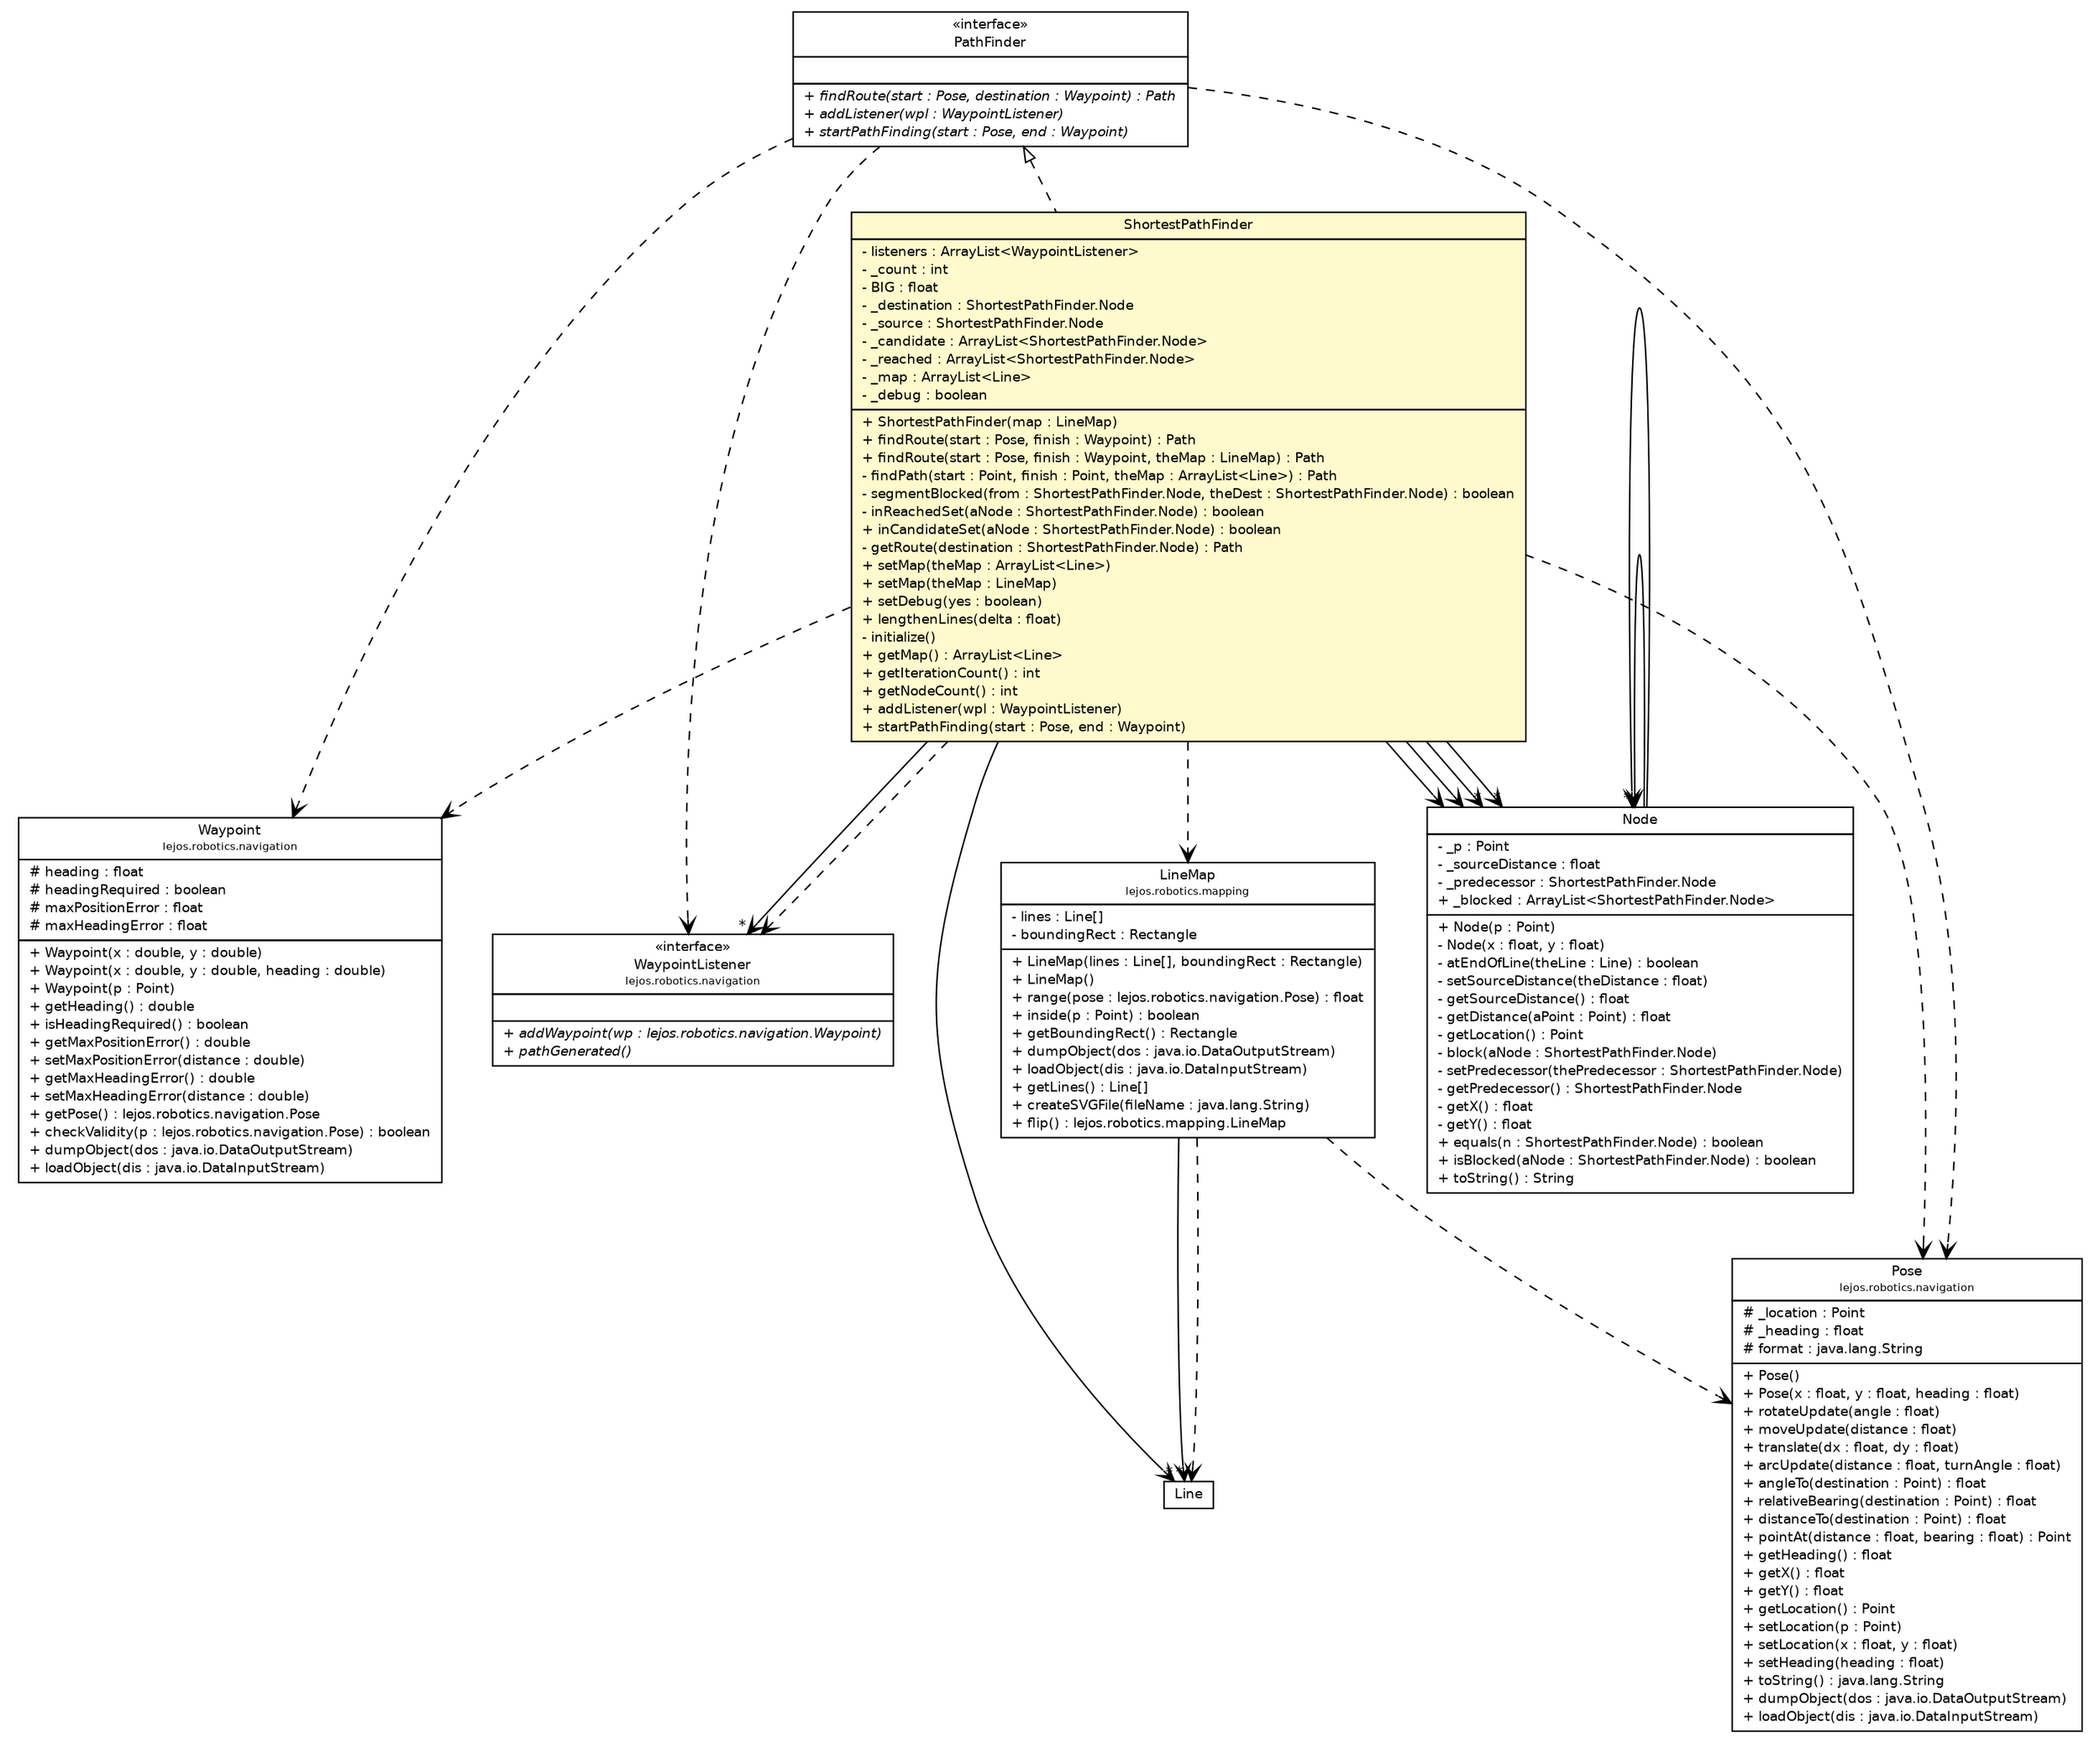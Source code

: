 #!/usr/local/bin/dot
#
# Class diagram 
# Generated by UMLGraph version R5_6-24-gf6e263 (http://www.umlgraph.org/)
#

digraph G {
	edge [fontname="Helvetica",fontsize=10,labelfontname="Helvetica",labelfontsize=10];
	node [fontname="Helvetica",fontsize=10,shape=plaintext];
	nodesep=0.25;
	ranksep=0.5;
	// lejos.robotics.mapping.LineMap
	c3807 [label=<<table title="lejos.robotics.mapping.LineMap" border="0" cellborder="1" cellspacing="0" cellpadding="2" port="p" href="../mapping/LineMap.html">
		<tr><td><table border="0" cellspacing="0" cellpadding="1">
<tr><td align="center" balign="center"> LineMap </td></tr>
<tr><td align="center" balign="center"><font point-size="7.0"> lejos.robotics.mapping </font></td></tr>
		</table></td></tr>
		<tr><td><table border="0" cellspacing="0" cellpadding="1">
<tr><td align="left" balign="left"> - lines : Line[] </td></tr>
<tr><td align="left" balign="left"> - boundingRect : Rectangle </td></tr>
		</table></td></tr>
		<tr><td><table border="0" cellspacing="0" cellpadding="1">
<tr><td align="left" balign="left"> + LineMap(lines : Line[], boundingRect : Rectangle) </td></tr>
<tr><td align="left" balign="left"> + LineMap() </td></tr>
<tr><td align="left" balign="left"> + range(pose : lejos.robotics.navigation.Pose) : float </td></tr>
<tr><td align="left" balign="left"> + inside(p : Point) : boolean </td></tr>
<tr><td align="left" balign="left"> + getBoundingRect() : Rectangle </td></tr>
<tr><td align="left" balign="left"> + dumpObject(dos : java.io.DataOutputStream) </td></tr>
<tr><td align="left" balign="left"> + loadObject(dis : java.io.DataInputStream) </td></tr>
<tr><td align="left" balign="left"> + getLines() : Line[] </td></tr>
<tr><td align="left" balign="left"> + createSVGFile(fileName : java.lang.String) </td></tr>
<tr><td align="left" balign="left"> + flip() : lejos.robotics.mapping.LineMap </td></tr>
		</table></td></tr>
		</table>>, URL="../mapping/LineMap.html", fontname="Helvetica", fontcolor="black", fontsize=9.0];
	// lejos.robotics.navigation.Pose
	c3829 [label=<<table title="lejos.robotics.navigation.Pose" border="0" cellborder="1" cellspacing="0" cellpadding="2" port="p" href="../navigation/Pose.html">
		<tr><td><table border="0" cellspacing="0" cellpadding="1">
<tr><td align="center" balign="center"> Pose </td></tr>
<tr><td align="center" balign="center"><font point-size="7.0"> lejos.robotics.navigation </font></td></tr>
		</table></td></tr>
		<tr><td><table border="0" cellspacing="0" cellpadding="1">
<tr><td align="left" balign="left"> # _location : Point </td></tr>
<tr><td align="left" balign="left"> # _heading : float </td></tr>
<tr><td align="left" balign="left"> # format : java.lang.String </td></tr>
		</table></td></tr>
		<tr><td><table border="0" cellspacing="0" cellpadding="1">
<tr><td align="left" balign="left"> + Pose() </td></tr>
<tr><td align="left" balign="left"> + Pose(x : float, y : float, heading : float) </td></tr>
<tr><td align="left" balign="left"> + rotateUpdate(angle : float) </td></tr>
<tr><td align="left" balign="left"> + moveUpdate(distance : float) </td></tr>
<tr><td align="left" balign="left"> + translate(dx : float, dy : float) </td></tr>
<tr><td align="left" balign="left"> + arcUpdate(distance : float, turnAngle : float) </td></tr>
<tr><td align="left" balign="left"> + angleTo(destination : Point) : float </td></tr>
<tr><td align="left" balign="left"> + relativeBearing(destination : Point) : float </td></tr>
<tr><td align="left" balign="left"> + distanceTo(destination : Point) : float </td></tr>
<tr><td align="left" balign="left"> + pointAt(distance : float, bearing : float) : Point </td></tr>
<tr><td align="left" balign="left"> + getHeading() : float </td></tr>
<tr><td align="left" balign="left"> + getX() : float </td></tr>
<tr><td align="left" balign="left"> + getY() : float </td></tr>
<tr><td align="left" balign="left"> + getLocation() : Point </td></tr>
<tr><td align="left" balign="left"> + setLocation(p : Point) </td></tr>
<tr><td align="left" balign="left"> + setLocation(x : float, y : float) </td></tr>
<tr><td align="left" balign="left"> + setHeading(heading : float) </td></tr>
<tr><td align="left" balign="left"> + toString() : java.lang.String </td></tr>
<tr><td align="left" balign="left"> + dumpObject(dos : java.io.DataOutputStream) </td></tr>
<tr><td align="left" balign="left"> + loadObject(dis : java.io.DataInputStream) </td></tr>
		</table></td></tr>
		</table>>, URL="../navigation/Pose.html", fontname="Helvetica", fontcolor="black", fontsize=9.0];
	// lejos.robotics.navigation.Waypoint
	c3831 [label=<<table title="lejos.robotics.navigation.Waypoint" border="0" cellborder="1" cellspacing="0" cellpadding="2" port="p" href="../navigation/Waypoint.html">
		<tr><td><table border="0" cellspacing="0" cellpadding="1">
<tr><td align="center" balign="center"> Waypoint </td></tr>
<tr><td align="center" balign="center"><font point-size="7.0"> lejos.robotics.navigation </font></td></tr>
		</table></td></tr>
		<tr><td><table border="0" cellspacing="0" cellpadding="1">
<tr><td align="left" balign="left"> # heading : float </td></tr>
<tr><td align="left" balign="left"> # headingRequired : boolean </td></tr>
<tr><td align="left" balign="left"> # maxPositionError : float </td></tr>
<tr><td align="left" balign="left"> # maxHeadingError : float </td></tr>
		</table></td></tr>
		<tr><td><table border="0" cellspacing="0" cellpadding="1">
<tr><td align="left" balign="left"> + Waypoint(x : double, y : double) </td></tr>
<tr><td align="left" balign="left"> + Waypoint(x : double, y : double, heading : double) </td></tr>
<tr><td align="left" balign="left"> + Waypoint(p : Point) </td></tr>
<tr><td align="left" balign="left"> + getHeading() : double </td></tr>
<tr><td align="left" balign="left"> + isHeadingRequired() : boolean </td></tr>
<tr><td align="left" balign="left"> + getMaxPositionError() : double </td></tr>
<tr><td align="left" balign="left"> + setMaxPositionError(distance : double) </td></tr>
<tr><td align="left" balign="left"> + getMaxHeadingError() : double </td></tr>
<tr><td align="left" balign="left"> + setMaxHeadingError(distance : double) </td></tr>
<tr><td align="left" balign="left"> + getPose() : lejos.robotics.navigation.Pose </td></tr>
<tr><td align="left" balign="left"> + checkValidity(p : lejos.robotics.navigation.Pose) : boolean </td></tr>
<tr><td align="left" balign="left"> + dumpObject(dos : java.io.DataOutputStream) </td></tr>
<tr><td align="left" balign="left"> + loadObject(dis : java.io.DataInputStream) </td></tr>
		</table></td></tr>
		</table>>, URL="../navigation/Waypoint.html", fontname="Helvetica", fontcolor="black", fontsize=9.0];
	// lejos.robotics.navigation.WaypointListener
	c3832 [label=<<table title="lejos.robotics.navigation.WaypointListener" border="0" cellborder="1" cellspacing="0" cellpadding="2" port="p" href="../navigation/WaypointListener.html">
		<tr><td><table border="0" cellspacing="0" cellpadding="1">
<tr><td align="center" balign="center"> &#171;interface&#187; </td></tr>
<tr><td align="center" balign="center"> WaypointListener </td></tr>
<tr><td align="center" balign="center"><font point-size="7.0"> lejos.robotics.navigation </font></td></tr>
		</table></td></tr>
		<tr><td><table border="0" cellspacing="0" cellpadding="1">
<tr><td align="left" balign="left">  </td></tr>
		</table></td></tr>
		<tr><td><table border="0" cellspacing="0" cellpadding="1">
<tr><td align="left" balign="left"><font face="Helvetica-Oblique" point-size="9.0"> + addWaypoint(wp : lejos.robotics.navigation.Waypoint) </font></td></tr>
<tr><td align="left" balign="left"><font face="Helvetica-Oblique" point-size="9.0"> + pathGenerated() </font></td></tr>
		</table></td></tr>
		</table>>, URL="../navigation/WaypointListener.html", fontname="Helvetica", fontcolor="black", fontsize=9.0];
	// lejos.robotics.pathfinding.PathFinder
	c3852 [label=<<table title="lejos.robotics.pathfinding.PathFinder" border="0" cellborder="1" cellspacing="0" cellpadding="2" port="p" href="./PathFinder.html">
		<tr><td><table border="0" cellspacing="0" cellpadding="1">
<tr><td align="center" balign="center"> &#171;interface&#187; </td></tr>
<tr><td align="center" balign="center"> PathFinder </td></tr>
		</table></td></tr>
		<tr><td><table border="0" cellspacing="0" cellpadding="1">
<tr><td align="left" balign="left">  </td></tr>
		</table></td></tr>
		<tr><td><table border="0" cellspacing="0" cellpadding="1">
<tr><td align="left" balign="left"><font face="Helvetica-Oblique" point-size="9.0"> + findRoute(start : Pose, destination : Waypoint) : Path </font></td></tr>
<tr><td align="left" balign="left"><font face="Helvetica-Oblique" point-size="9.0"> + addListener(wpl : WaypointListener) </font></td></tr>
<tr><td align="left" balign="left"><font face="Helvetica-Oblique" point-size="9.0"> + startPathFinding(start : Pose, end : Waypoint) </font></td></tr>
		</table></td></tr>
		</table>>, URL="./PathFinder.html", fontname="Helvetica", fontcolor="black", fontsize=9.0];
	// lejos.robotics.pathfinding.ShortestPathFinder
	c3856 [label=<<table title="lejos.robotics.pathfinding.ShortestPathFinder" border="0" cellborder="1" cellspacing="0" cellpadding="2" port="p" bgcolor="lemonChiffon" href="./ShortestPathFinder.html">
		<tr><td><table border="0" cellspacing="0" cellpadding="1">
<tr><td align="center" balign="center"> ShortestPathFinder </td></tr>
		</table></td></tr>
		<tr><td><table border="0" cellspacing="0" cellpadding="1">
<tr><td align="left" balign="left"> - listeners : ArrayList&lt;WaypointListener&gt; </td></tr>
<tr><td align="left" balign="left"> - _count : int </td></tr>
<tr><td align="left" balign="left"> - BIG : float </td></tr>
<tr><td align="left" balign="left"> - _destination : ShortestPathFinder.Node </td></tr>
<tr><td align="left" balign="left"> - _source : ShortestPathFinder.Node </td></tr>
<tr><td align="left" balign="left"> - _candidate : ArrayList&lt;ShortestPathFinder.Node&gt; </td></tr>
<tr><td align="left" balign="left"> - _reached : ArrayList&lt;ShortestPathFinder.Node&gt; </td></tr>
<tr><td align="left" balign="left"> - _map : ArrayList&lt;Line&gt; </td></tr>
<tr><td align="left" balign="left"> - _debug : boolean </td></tr>
		</table></td></tr>
		<tr><td><table border="0" cellspacing="0" cellpadding="1">
<tr><td align="left" balign="left"> + ShortestPathFinder(map : LineMap) </td></tr>
<tr><td align="left" balign="left"> + findRoute(start : Pose, finish : Waypoint) : Path </td></tr>
<tr><td align="left" balign="left"> + findRoute(start : Pose, finish : Waypoint, theMap : LineMap) : Path </td></tr>
<tr><td align="left" balign="left"> - findPath(start : Point, finish : Point, theMap : ArrayList&lt;Line&gt;) : Path </td></tr>
<tr><td align="left" balign="left"> - segmentBlocked(from : ShortestPathFinder.Node, theDest : ShortestPathFinder.Node) : boolean </td></tr>
<tr><td align="left" balign="left"> - inReachedSet(aNode : ShortestPathFinder.Node) : boolean </td></tr>
<tr><td align="left" balign="left"> + inCandidateSet(aNode : ShortestPathFinder.Node) : boolean </td></tr>
<tr><td align="left" balign="left"> - getRoute(destination : ShortestPathFinder.Node) : Path </td></tr>
<tr><td align="left" balign="left"> + setMap(theMap : ArrayList&lt;Line&gt;) </td></tr>
<tr><td align="left" balign="left"> + setMap(theMap : LineMap) </td></tr>
<tr><td align="left" balign="left"> + setDebug(yes : boolean) </td></tr>
<tr><td align="left" balign="left"> + lengthenLines(delta : float) </td></tr>
<tr><td align="left" balign="left"> - initialize() </td></tr>
<tr><td align="left" balign="left"> + getMap() : ArrayList&lt;Line&gt; </td></tr>
<tr><td align="left" balign="left"> + getIterationCount() : int </td></tr>
<tr><td align="left" balign="left"> + getNodeCount() : int </td></tr>
<tr><td align="left" balign="left"> + addListener(wpl : WaypointListener) </td></tr>
<tr><td align="left" balign="left"> + startPathFinding(start : Pose, end : Waypoint) </td></tr>
		</table></td></tr>
		</table>>, URL="./ShortestPathFinder.html", fontname="Helvetica", fontcolor="black", fontsize=9.0];
	// lejos.robotics.pathfinding.ShortestPathFinder.Node
	c3857 [label=<<table title="lejos.robotics.pathfinding.ShortestPathFinder.Node" border="0" cellborder="1" cellspacing="0" cellpadding="2" port="p" href="./ShortestPathFinder.Node.html">
		<tr><td><table border="0" cellspacing="0" cellpadding="1">
<tr><td align="center" balign="center"> Node </td></tr>
		</table></td></tr>
		<tr><td><table border="0" cellspacing="0" cellpadding="1">
<tr><td align="left" balign="left"> - _p : Point </td></tr>
<tr><td align="left" balign="left"> - _sourceDistance : float </td></tr>
<tr><td align="left" balign="left"> - _predecessor : ShortestPathFinder.Node </td></tr>
<tr><td align="left" balign="left"> + _blocked : ArrayList&lt;ShortestPathFinder.Node&gt; </td></tr>
		</table></td></tr>
		<tr><td><table border="0" cellspacing="0" cellpadding="1">
<tr><td align="left" balign="left"> + Node(p : Point) </td></tr>
<tr><td align="left" balign="left"> - Node(x : float, y : float) </td></tr>
<tr><td align="left" balign="left"> - atEndOfLine(theLine : Line) : boolean </td></tr>
<tr><td align="left" balign="left"> - setSourceDistance(theDistance : float) </td></tr>
<tr><td align="left" balign="left"> - getSourceDistance() : float </td></tr>
<tr><td align="left" balign="left"> - getDistance(aPoint : Point) : float </td></tr>
<tr><td align="left" balign="left"> - getLocation() : Point </td></tr>
<tr><td align="left" balign="left"> - block(aNode : ShortestPathFinder.Node) </td></tr>
<tr><td align="left" balign="left"> - setPredecessor(thePredecessor : ShortestPathFinder.Node) </td></tr>
<tr><td align="left" balign="left"> - getPredecessor() : ShortestPathFinder.Node </td></tr>
<tr><td align="left" balign="left"> - getX() : float </td></tr>
<tr><td align="left" balign="left"> - getY() : float </td></tr>
<tr><td align="left" balign="left"> + equals(n : ShortestPathFinder.Node) : boolean </td></tr>
<tr><td align="left" balign="left"> + isBlocked(aNode : ShortestPathFinder.Node) : boolean </td></tr>
<tr><td align="left" balign="left"> + toString() : String </td></tr>
		</table></td></tr>
		</table>>, URL="./ShortestPathFinder.Node.html", fontname="Helvetica", fontcolor="black", fontsize=9.0];
	//lejos.robotics.pathfinding.ShortestPathFinder implements lejos.robotics.pathfinding.PathFinder
	c3852:p -> c3856:p [dir=back,arrowtail=empty,style=dashed];
	// lejos.robotics.mapping.LineMap NAVASSOC Line
	c3807:p -> c3858:p [taillabel="", label="", headlabel="*", fontname="Helvetica", fontcolor="black", fontsize=10.0, color="black", arrowhead=open];
	// lejos.robotics.pathfinding.ShortestPathFinder NAVASSOC lejos.robotics.navigation.WaypointListener
	c3856:p -> c3832:p [taillabel="", label="", headlabel="*", fontname="Helvetica", fontcolor="black", fontsize=10.0, color="black", arrowhead=open];
	// lejos.robotics.pathfinding.ShortestPathFinder NAVASSOC lejos.robotics.pathfinding.ShortestPathFinder.Node
	c3856:p -> c3857:p [taillabel="", label="", headlabel="", fontname="Helvetica", fontcolor="black", fontsize=10.0, color="black", arrowhead=open];
	// lejos.robotics.pathfinding.ShortestPathFinder NAVASSOC lejos.robotics.pathfinding.ShortestPathFinder.Node
	c3856:p -> c3857:p [taillabel="", label="", headlabel="", fontname="Helvetica", fontcolor="black", fontsize=10.0, color="black", arrowhead=open];
	// lejos.robotics.pathfinding.ShortestPathFinder NAVASSOC lejos.robotics.pathfinding.ShortestPathFinder.Node
	c3856:p -> c3857:p [taillabel="", label="", headlabel="*", fontname="Helvetica", fontcolor="black", fontsize=10.0, color="black", arrowhead=open];
	// lejos.robotics.pathfinding.ShortestPathFinder NAVASSOC lejos.robotics.pathfinding.ShortestPathFinder.Node
	c3856:p -> c3857:p [taillabel="", label="", headlabel="*", fontname="Helvetica", fontcolor="black", fontsize=10.0, color="black", arrowhead=open];
	// lejos.robotics.pathfinding.ShortestPathFinder NAVASSOC Line
	c3856:p -> c3858:p [taillabel="", label="", headlabel="*", fontname="Helvetica", fontcolor="black", fontsize=10.0, color="black", arrowhead=open];
	// lejos.robotics.pathfinding.ShortestPathFinder.Node NAVASSOC lejos.robotics.pathfinding.ShortestPathFinder.Node
	c3857:p -> c3857:p [taillabel="", label="", headlabel="", fontname="Helvetica", fontcolor="black", fontsize=10.0, color="black", arrowhead=open];
	// lejos.robotics.pathfinding.ShortestPathFinder.Node NAVASSOC lejos.robotics.pathfinding.ShortestPathFinder.Node
	c3857:p -> c3857:p [taillabel="", label="", headlabel="*", fontname="Helvetica", fontcolor="black", fontsize=10.0, color="black", arrowhead=open];
	// lejos.robotics.mapping.LineMap DEPEND Line
	c3807:p -> c3858:p [taillabel="", label="", headlabel="", fontname="Helvetica", fontcolor="black", fontsize=10.0, color="black", arrowhead=open, style=dashed];
	// lejos.robotics.mapping.LineMap DEPEND lejos.robotics.navigation.Pose
	c3807:p -> c3829:p [taillabel="", label="", headlabel="", fontname="Helvetica", fontcolor="black", fontsize=10.0, color="black", arrowhead=open, style=dashed];
	// lejos.robotics.pathfinding.PathFinder DEPEND lejos.robotics.navigation.WaypointListener
	c3852:p -> c3832:p [taillabel="", label="", headlabel="", fontname="Helvetica", fontcolor="black", fontsize=10.0, color="black", arrowhead=open, style=dashed];
	// lejos.robotics.pathfinding.PathFinder DEPEND lejos.robotics.navigation.Waypoint
	c3852:p -> c3831:p [taillabel="", label="", headlabel="", fontname="Helvetica", fontcolor="black", fontsize=10.0, color="black", arrowhead=open, style=dashed];
	// lejos.robotics.pathfinding.PathFinder DEPEND lejos.robotics.navigation.Pose
	c3852:p -> c3829:p [taillabel="", label="", headlabel="", fontname="Helvetica", fontcolor="black", fontsize=10.0, color="black", arrowhead=open, style=dashed];
	// lejos.robotics.pathfinding.ShortestPathFinder DEPEND lejos.robotics.navigation.WaypointListener
	c3856:p -> c3832:p [taillabel="", label="", headlabel="", fontname="Helvetica", fontcolor="black", fontsize=10.0, color="black", arrowhead=open, style=dashed];
	// lejos.robotics.pathfinding.ShortestPathFinder DEPEND lejos.robotics.navigation.Waypoint
	c3856:p -> c3831:p [taillabel="", label="", headlabel="", fontname="Helvetica", fontcolor="black", fontsize=10.0, color="black", arrowhead=open, style=dashed];
	// lejos.robotics.pathfinding.ShortestPathFinder DEPEND lejos.robotics.navigation.Pose
	c3856:p -> c3829:p [taillabel="", label="", headlabel="", fontname="Helvetica", fontcolor="black", fontsize=10.0, color="black", arrowhead=open, style=dashed];
	// lejos.robotics.pathfinding.ShortestPathFinder DEPEND lejos.robotics.mapping.LineMap
	c3856:p -> c3807:p [taillabel="", label="", headlabel="", fontname="Helvetica", fontcolor="black", fontsize=10.0, color="black", arrowhead=open, style=dashed];
	// Line
	c3858[label=<<table title="Line" border="0" cellborder="1" cellspacing="0" cellpadding="2" port="p" href="http://java.sun.com/j2se/1.4.2/docs/api//Line.html">
		<tr><td><table border="0" cellspacing="0" cellpadding="1">
<tr><td align="center" balign="center"> Line </td></tr>
		</table></td></tr>
		</table>>, fontname="Helvetica", fontcolor="black", fontsize=9.0];
}

